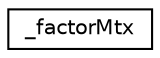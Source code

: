 digraph "Graphical Class Hierarchy"
{
  edge [fontname="Helvetica",fontsize="10",labelfontname="Helvetica",labelfontsize="10"];
  node [fontname="Helvetica",fontsize="10",shape=record];
  rankdir="LR";
  Node1 [label="_factorMtx",height=0.2,width=0.4,color="black", fillcolor="white", style="filled",URL="$struct__factorMtx.html"];
}
